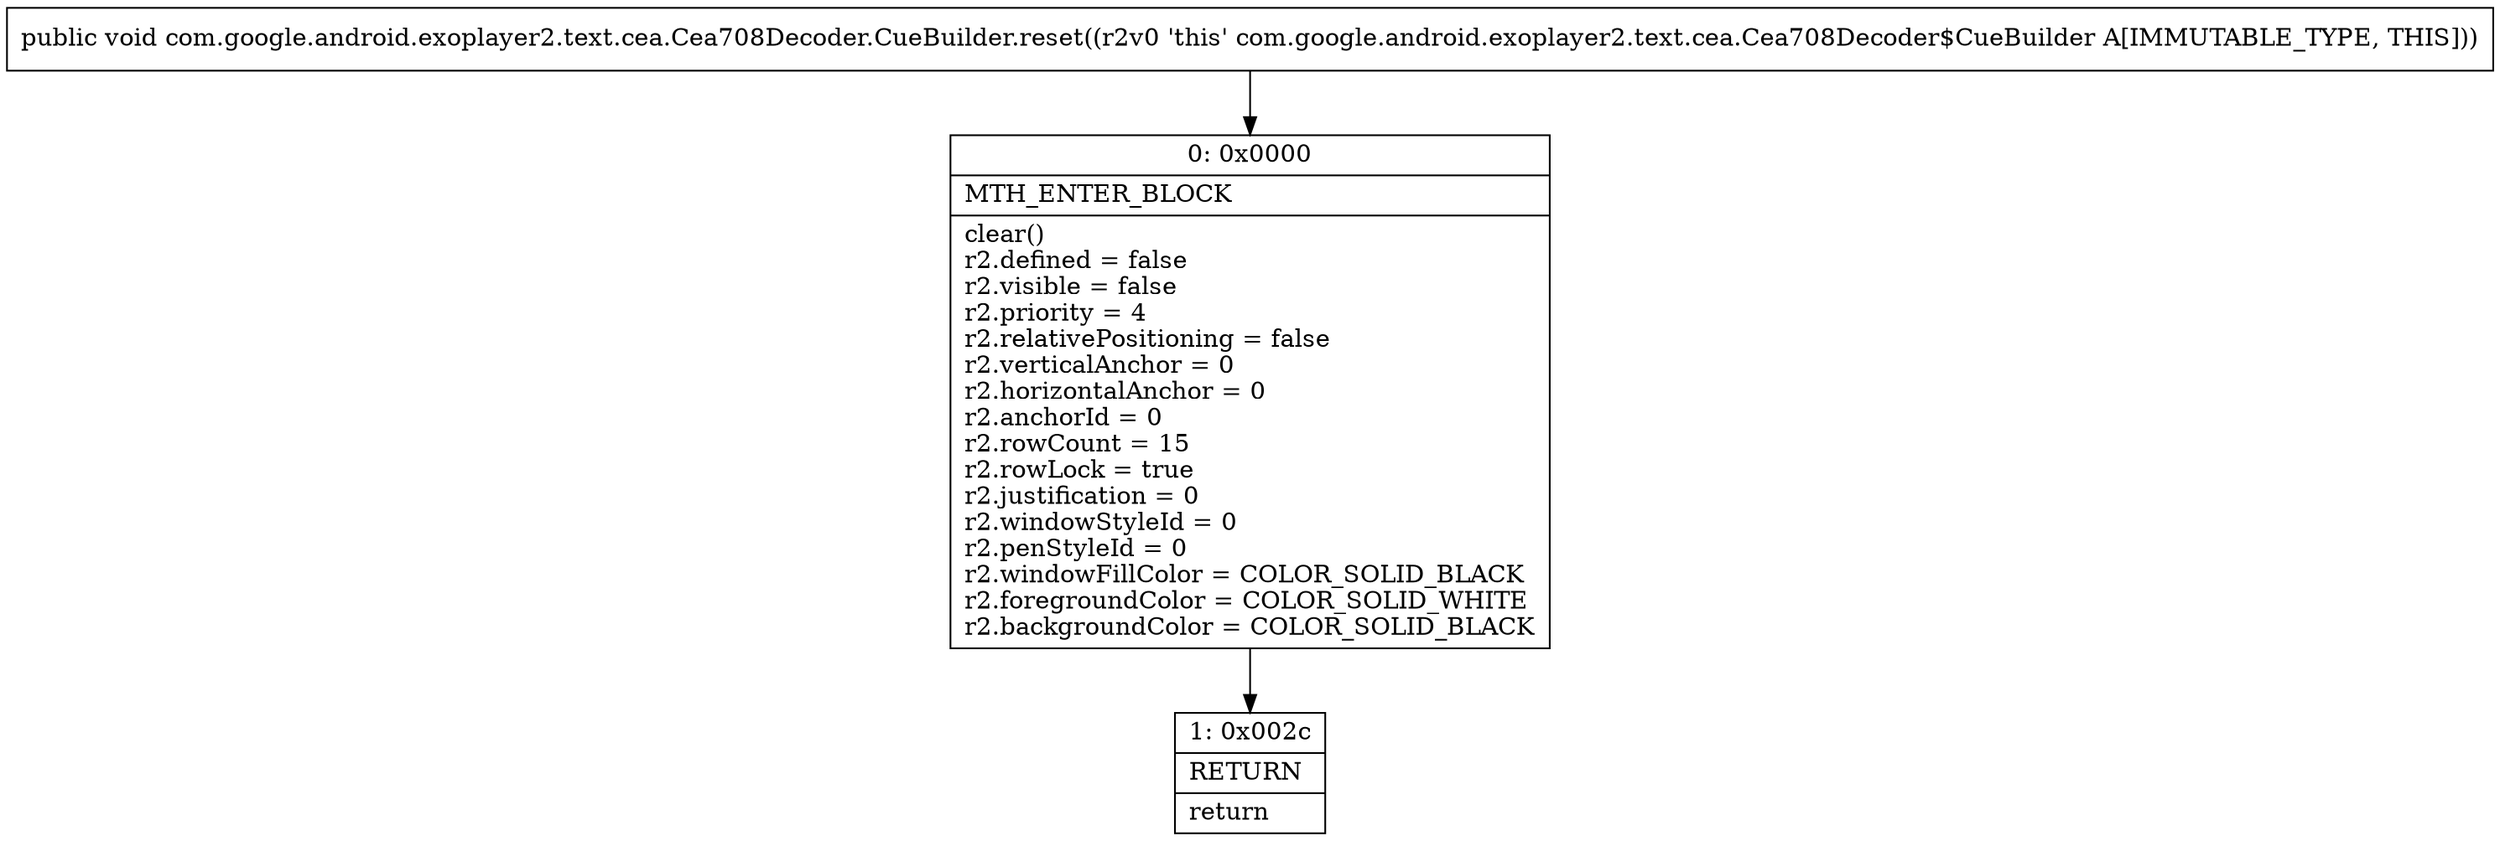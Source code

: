 digraph "CFG forcom.google.android.exoplayer2.text.cea.Cea708Decoder.CueBuilder.reset()V" {
Node_0 [shape=record,label="{0\:\ 0x0000|MTH_ENTER_BLOCK\l|clear()\lr2.defined = false\lr2.visible = false\lr2.priority = 4\lr2.relativePositioning = false\lr2.verticalAnchor = 0\lr2.horizontalAnchor = 0\lr2.anchorId = 0\lr2.rowCount = 15\lr2.rowLock = true\lr2.justification = 0\lr2.windowStyleId = 0\lr2.penStyleId = 0\lr2.windowFillColor = COLOR_SOLID_BLACK\lr2.foregroundColor = COLOR_SOLID_WHITE\lr2.backgroundColor = COLOR_SOLID_BLACK\l}"];
Node_1 [shape=record,label="{1\:\ 0x002c|RETURN\l|return\l}"];
MethodNode[shape=record,label="{public void com.google.android.exoplayer2.text.cea.Cea708Decoder.CueBuilder.reset((r2v0 'this' com.google.android.exoplayer2.text.cea.Cea708Decoder$CueBuilder A[IMMUTABLE_TYPE, THIS])) }"];
MethodNode -> Node_0;
Node_0 -> Node_1;
}

